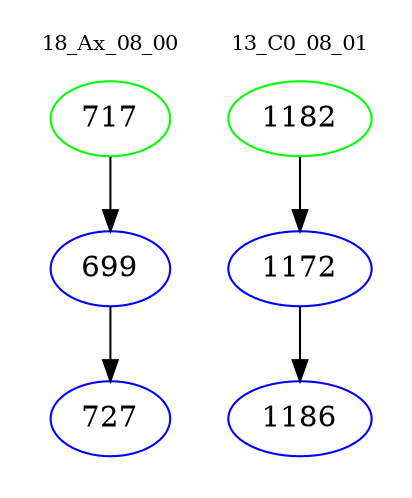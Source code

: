 digraph{
subgraph cluster_0 {
color = white
label = "18_Ax_08_00";
fontsize=10;
T0_717 [label="717", color="green"]
T0_717 -> T0_699 [color="black"]
T0_699 [label="699", color="blue"]
T0_699 -> T0_727 [color="black"]
T0_727 [label="727", color="blue"]
}
subgraph cluster_1 {
color = white
label = "13_C0_08_01";
fontsize=10;
T1_1182 [label="1182", color="green"]
T1_1182 -> T1_1172 [color="black"]
T1_1172 [label="1172", color="blue"]
T1_1172 -> T1_1186 [color="black"]
T1_1186 [label="1186", color="blue"]
}
}

